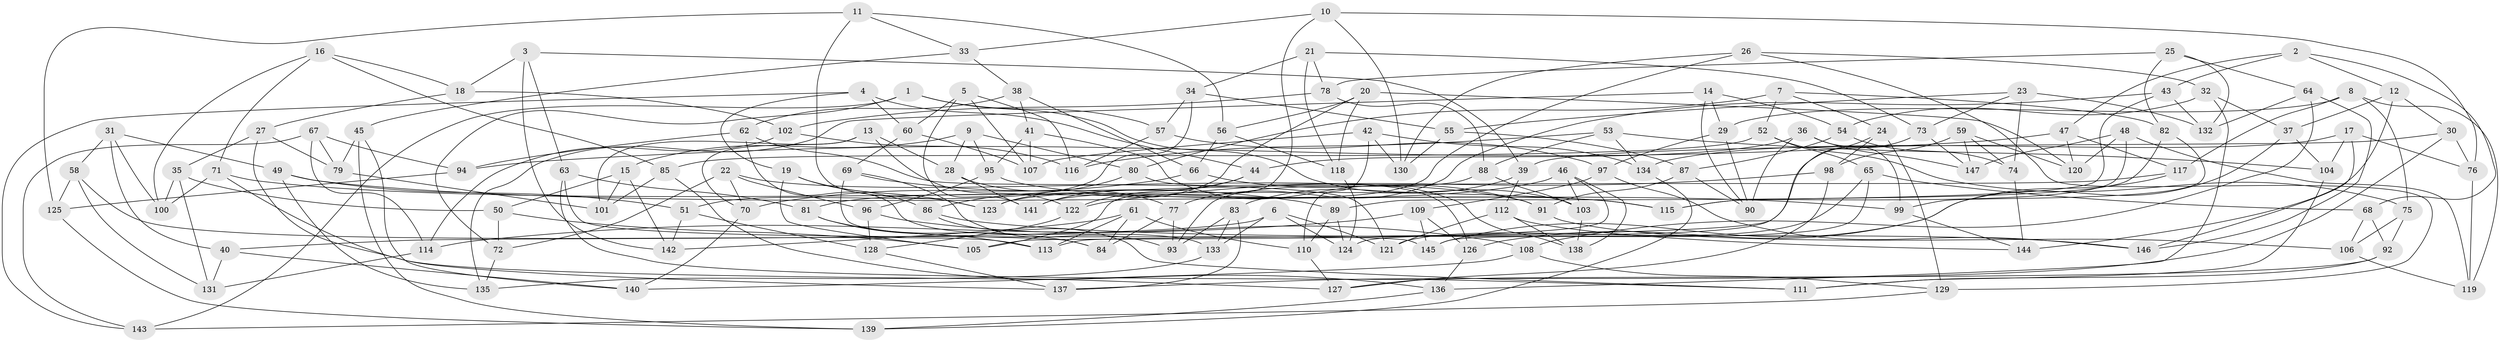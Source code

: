 // coarse degree distribution, {6: 0.5106382978723404, 4: 0.425531914893617, 5: 0.05319148936170213, 3: 0.010638297872340425}
// Generated by graph-tools (version 1.1) at 2025/24/03/03/25 07:24:25]
// undirected, 147 vertices, 294 edges
graph export_dot {
graph [start="1"]
  node [color=gray90,style=filled];
  1;
  2;
  3;
  4;
  5;
  6;
  7;
  8;
  9;
  10;
  11;
  12;
  13;
  14;
  15;
  16;
  17;
  18;
  19;
  20;
  21;
  22;
  23;
  24;
  25;
  26;
  27;
  28;
  29;
  30;
  31;
  32;
  33;
  34;
  35;
  36;
  37;
  38;
  39;
  40;
  41;
  42;
  43;
  44;
  45;
  46;
  47;
  48;
  49;
  50;
  51;
  52;
  53;
  54;
  55;
  56;
  57;
  58;
  59;
  60;
  61;
  62;
  63;
  64;
  65;
  66;
  67;
  68;
  69;
  70;
  71;
  72;
  73;
  74;
  75;
  76;
  77;
  78;
  79;
  80;
  81;
  82;
  83;
  84;
  85;
  86;
  87;
  88;
  89;
  90;
  91;
  92;
  93;
  94;
  95;
  96;
  97;
  98;
  99;
  100;
  101;
  102;
  103;
  104;
  105;
  106;
  107;
  108;
  109;
  110;
  111;
  112;
  113;
  114;
  115;
  116;
  117;
  118;
  119;
  120;
  121;
  122;
  123;
  124;
  125;
  126;
  127;
  128;
  129;
  130;
  131;
  132;
  133;
  134;
  135;
  136;
  137;
  138;
  139;
  140;
  141;
  142;
  143;
  144;
  145;
  146;
  147;
  1 -- 143;
  1 -- 103;
  1 -- 72;
  1 -- 57;
  2 -- 47;
  2 -- 68;
  2 -- 12;
  2 -- 43;
  3 -- 39;
  3 -- 18;
  3 -- 63;
  3 -- 142;
  4 -- 143;
  4 -- 44;
  4 -- 19;
  4 -- 60;
  5 -- 107;
  5 -- 60;
  5 -- 116;
  5 -- 141;
  6 -- 124;
  6 -- 40;
  6 -- 121;
  6 -- 133;
  7 -- 24;
  7 -- 80;
  7 -- 82;
  7 -- 52;
  8 -- 117;
  8 -- 119;
  8 -- 75;
  8 -- 29;
  9 -- 28;
  9 -- 15;
  9 -- 80;
  9 -- 95;
  10 -- 76;
  10 -- 105;
  10 -- 33;
  10 -- 130;
  11 -- 56;
  11 -- 33;
  11 -- 123;
  11 -- 125;
  12 -- 144;
  12 -- 37;
  12 -- 30;
  13 -- 28;
  13 -- 101;
  13 -- 70;
  13 -- 122;
  14 -- 29;
  14 -- 54;
  14 -- 90;
  14 -- 135;
  15 -- 50;
  15 -- 142;
  15 -- 101;
  16 -- 18;
  16 -- 85;
  16 -- 100;
  16 -- 71;
  17 -- 146;
  17 -- 134;
  17 -- 104;
  17 -- 76;
  18 -- 27;
  18 -- 102;
  19 -- 86;
  19 -- 105;
  19 -- 123;
  20 -- 118;
  20 -- 56;
  20 -- 120;
  20 -- 123;
  21 -- 34;
  21 -- 78;
  21 -- 73;
  21 -- 118;
  22 -- 91;
  22 -- 96;
  22 -- 70;
  22 -- 72;
  23 -- 132;
  23 -- 55;
  23 -- 73;
  23 -- 74;
  24 -- 124;
  24 -- 98;
  24 -- 129;
  25 -- 132;
  25 -- 82;
  25 -- 78;
  25 -- 64;
  26 -- 130;
  26 -- 141;
  26 -- 129;
  26 -- 32;
  27 -- 79;
  27 -- 35;
  27 -- 137;
  28 -- 141;
  28 -- 77;
  29 -- 90;
  29 -- 97;
  30 -- 137;
  30 -- 76;
  30 -- 39;
  31 -- 49;
  31 -- 100;
  31 -- 58;
  31 -- 40;
  32 -- 136;
  32 -- 54;
  32 -- 37;
  33 -- 38;
  33 -- 45;
  34 -- 57;
  34 -- 51;
  34 -- 55;
  35 -- 131;
  35 -- 100;
  35 -- 50;
  36 -- 44;
  36 -- 147;
  36 -- 90;
  36 -- 99;
  37 -- 145;
  37 -- 104;
  38 -- 62;
  38 -- 41;
  38 -- 66;
  39 -- 112;
  39 -- 83;
  40 -- 140;
  40 -- 131;
  41 -- 107;
  41 -- 138;
  41 -- 95;
  42 -- 134;
  42 -- 130;
  42 -- 110;
  42 -- 107;
  43 -- 77;
  43 -- 132;
  43 -- 89;
  44 -- 122;
  44 -- 141;
  45 -- 139;
  45 -- 79;
  45 -- 140;
  46 -- 103;
  46 -- 81;
  46 -- 105;
  46 -- 138;
  47 -- 94;
  47 -- 117;
  47 -- 120;
  48 -- 115;
  48 -- 119;
  48 -- 147;
  48 -- 120;
  49 -- 99;
  49 -- 51;
  49 -- 135;
  50 -- 105;
  50 -- 72;
  51 -- 128;
  51 -- 142;
  52 -- 85;
  52 -- 75;
  52 -- 65;
  53 -- 104;
  53 -- 116;
  53 -- 88;
  53 -- 134;
  54 -- 74;
  54 -- 87;
  55 -- 130;
  55 -- 87;
  56 -- 118;
  56 -- 66;
  57 -- 97;
  57 -- 116;
  58 -- 113;
  58 -- 125;
  58 -- 131;
  59 -- 147;
  59 -- 74;
  59 -- 120;
  59 -- 98;
  60 -- 107;
  60 -- 69;
  61 -- 113;
  61 -- 142;
  61 -- 84;
  61 -- 110;
  62 -- 133;
  62 -- 94;
  62 -- 121;
  63 -- 145;
  63 -- 111;
  63 -- 81;
  64 -- 108;
  64 -- 132;
  64 -- 146;
  65 -- 145;
  65 -- 68;
  65 -- 121;
  66 -- 70;
  66 -- 91;
  67 -- 94;
  67 -- 143;
  67 -- 79;
  67 -- 114;
  68 -- 106;
  68 -- 92;
  69 -- 89;
  69 -- 93;
  69 -- 84;
  70 -- 140;
  71 -- 127;
  71 -- 100;
  71 -- 115;
  72 -- 135;
  73 -- 147;
  73 -- 113;
  74 -- 144;
  75 -- 106;
  75 -- 92;
  76 -- 119;
  77 -- 93;
  77 -- 84;
  78 -- 88;
  78 -- 102;
  79 -- 101;
  80 -- 86;
  80 -- 126;
  81 -- 113;
  81 -- 84;
  82 -- 99;
  82 -- 115;
  83 -- 137;
  83 -- 133;
  83 -- 93;
  85 -- 136;
  85 -- 101;
  86 -- 111;
  86 -- 146;
  87 -- 91;
  87 -- 90;
  88 -- 103;
  88 -- 93;
  89 -- 110;
  89 -- 124;
  91 -- 106;
  92 -- 111;
  92 -- 127;
  94 -- 125;
  95 -- 115;
  95 -- 96;
  96 -- 128;
  96 -- 108;
  97 -- 146;
  97 -- 109;
  98 -- 127;
  98 -- 122;
  99 -- 144;
  102 -- 114;
  102 -- 116;
  103 -- 138;
  104 -- 111;
  106 -- 119;
  108 -- 140;
  108 -- 129;
  109 -- 145;
  109 -- 114;
  109 -- 126;
  110 -- 127;
  112 -- 144;
  112 -- 121;
  112 -- 138;
  114 -- 131;
  117 -- 126;
  117 -- 123;
  118 -- 124;
  122 -- 128;
  125 -- 139;
  126 -- 136;
  128 -- 137;
  129 -- 143;
  133 -- 135;
  134 -- 139;
  136 -- 139;
}
